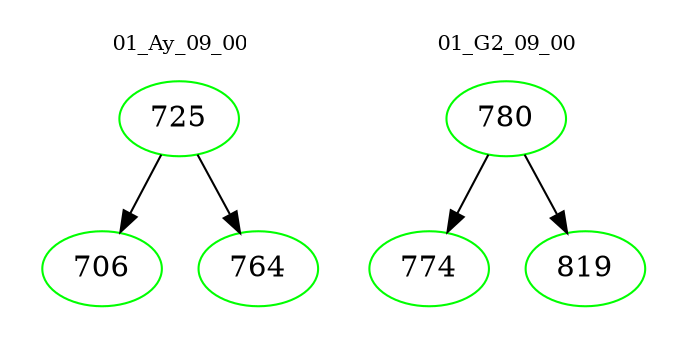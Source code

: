 digraph{
subgraph cluster_0 {
color = white
label = "01_Ay_09_00";
fontsize=10;
T0_725 [label="725", color="green"]
T0_725 -> T0_706 [color="black"]
T0_706 [label="706", color="green"]
T0_725 -> T0_764 [color="black"]
T0_764 [label="764", color="green"]
}
subgraph cluster_1 {
color = white
label = "01_G2_09_00";
fontsize=10;
T1_780 [label="780", color="green"]
T1_780 -> T1_774 [color="black"]
T1_774 [label="774", color="green"]
T1_780 -> T1_819 [color="black"]
T1_819 [label="819", color="green"]
}
}
